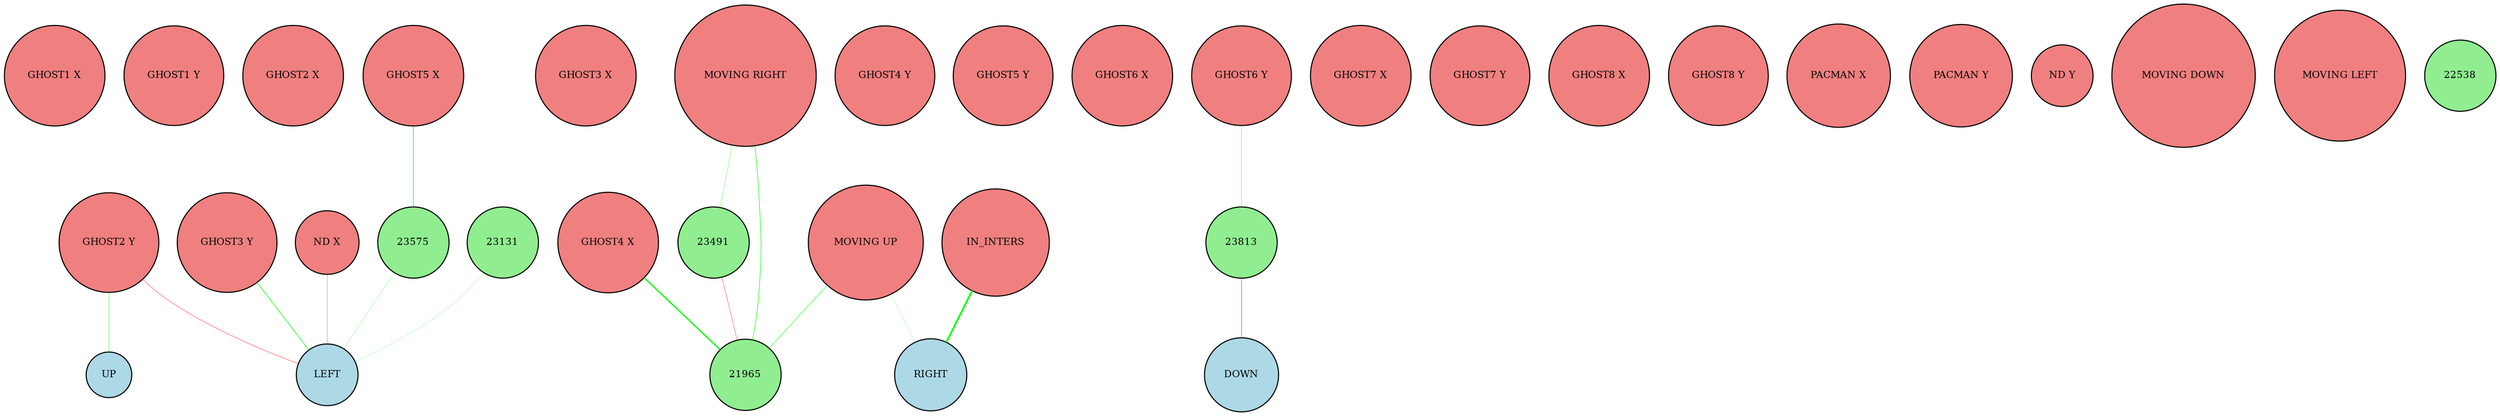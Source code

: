 digraph {
	node [bgcolor=black fontsize=9 height=0.2 shape=circle width=0.2]
	"GHOST1 X" [fillcolor=lightcoral shape=circle style=filled]
	"GHOST1 Y" [fillcolor=lightcoral shape=circle style=filled]
	"GHOST2 X" [fillcolor=lightcoral shape=circle style=filled]
	"GHOST2 Y" [fillcolor=lightcoral shape=circle style=filled]
	"GHOST3 X" [fillcolor=lightcoral shape=circle style=filled]
	"GHOST3 Y" [fillcolor=lightcoral shape=circle style=filled]
	"GHOST4 X" [fillcolor=lightcoral shape=circle style=filled]
	"GHOST4 Y" [fillcolor=lightcoral shape=circle style=filled]
	"GHOST5 X" [fillcolor=lightcoral shape=circle style=filled]
	"GHOST5 Y" [fillcolor=lightcoral shape=circle style=filled]
	"GHOST6 X" [fillcolor=lightcoral shape=circle style=filled]
	"GHOST6 Y" [fillcolor=lightcoral shape=circle style=filled]
	"GHOST7 X" [fillcolor=lightcoral shape=circle style=filled]
	"GHOST7 Y" [fillcolor=lightcoral shape=circle style=filled]
	"GHOST8 X" [fillcolor=lightcoral shape=circle style=filled]
	"GHOST8 Y" [fillcolor=lightcoral shape=circle style=filled]
	"PACMAN X" [fillcolor=lightcoral shape=circle style=filled]
	"PACMAN Y" [fillcolor=lightcoral shape=circle style=filled]
	"ND X" [fillcolor=lightcoral shape=circle style=filled]
	"ND Y" [fillcolor=lightcoral shape=circle style=filled]
	IN_INTERS [fillcolor=lightcoral shape=circle style=filled]
	"MOVING UP" [fillcolor=lightcoral shape=circle style=filled]
	"MOVING DOWN" [fillcolor=lightcoral shape=circle style=filled]
	"MOVING RIGHT" [fillcolor=lightcoral shape=circle style=filled]
	"MOVING LEFT" [fillcolor=lightcoral shape=circle style=filled]
	UP [fillcolor=lightblue style=filled]
	DOWN [fillcolor=lightblue style=filled]
	RIGHT [fillcolor=lightblue style=filled]
	LEFT [fillcolor=lightblue style=filled]
	23491 [fillcolor=lightgreen style=filled]
	23813 [fillcolor=lightgreen style=filled]
	22538 [fillcolor=lightgreen style=filled]
	21965 [fillcolor=lightgreen style=filled]
	23575 [fillcolor=lightgreen style=filled]
	23131 [fillcolor=lightgreen style=filled]
	IN_INTERS -> RIGHT [arrowhead=none color=green penwidth=1.5892295859872438 style=solid]
	"GHOST2 Y" -> UP [arrowhead=none color=green penwidth=0.3486558506254869 style=solid]
	"GHOST3 Y" -> LEFT [arrowhead=none color=green penwidth=0.5367257035502698 style=solid]
	"MOVING UP" -> RIGHT [arrowhead=none color=green penwidth=0.14782703898408545 style=solid]
	"GHOST4 X" -> 21965 [arrowhead=none color=green penwidth=1.1692656738106186 style=solid]
	"ND X" -> LEFT [arrowhead=none color=red penwidth=0.21409425939189355 style=solid]
	23131 -> LEFT [arrowhead=none color=green penwidth=0.15025691804392508 style=solid]
	"GHOST2 Y" -> LEFT [arrowhead=none color=red penwidth=0.286034223830659 style=solid]
	"MOVING RIGHT" -> 21965 [arrowhead=none color=green penwidth=0.46890437107224603 style=solid]
	"MOVING UP" -> 21965 [arrowhead=none color=green penwidth=0.39428762900163306 style=solid]
	"MOVING RIGHT" -> 23491 [arrowhead=none color=green penwidth=0.22427425466568235 style=solid]
	23491 -> 21965 [arrowhead=none color=red penwidth=0.27544073351893955 style=solid]
	"GHOST5 X" -> 23575 [arrowhead=none color=green penwidth=0.5403914458148095 style=solid]
	23575 -> LEFT [arrowhead=none color=green penwidth=0.16695494367425334 style=solid]
	"GHOST6 Y" -> 23813 [arrowhead=none color=green penwidth=0.2767399406526068 style=solid]
	23813 -> DOWN [arrowhead=none color=red penwidth=0.38807518441684774 style=solid]
}

